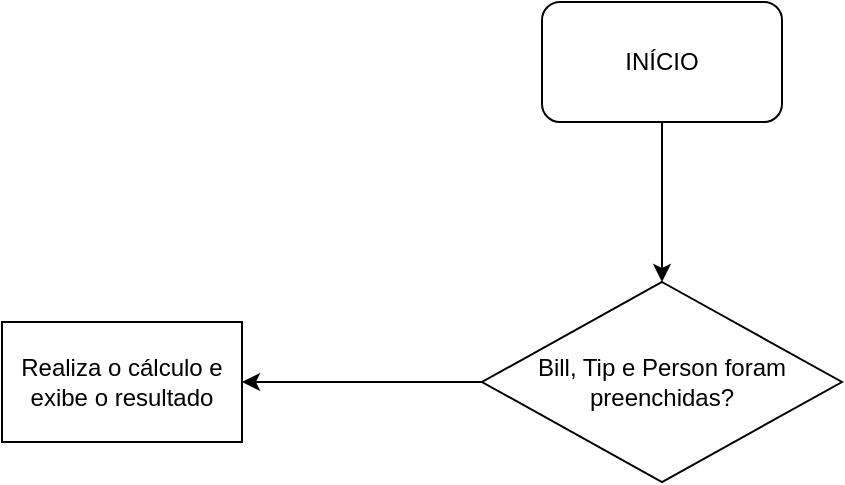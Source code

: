 <mxfile version="20.3.7" type="device"><diagram id="dx8sPDCyKO-eQux0q_bL" name="Página-1"><mxGraphModel dx="1102" dy="582" grid="1" gridSize="10" guides="1" tooltips="1" connect="1" arrows="1" fold="1" page="1" pageScale="1" pageWidth="827" pageHeight="1169" math="0" shadow="0"><root><mxCell id="0"/><mxCell id="1" parent="0"/><mxCell id="inJAJWY5ECSjLnS2j1l5-4" value="" style="edgeStyle=orthogonalEdgeStyle;rounded=0;orthogonalLoop=1;jettySize=auto;html=1;" edge="1" parent="1" source="inJAJWY5ECSjLnS2j1l5-1"><mxGeometry relative="1" as="geometry"><mxPoint x="400" y="210" as="targetPoint"/></mxGeometry></mxCell><mxCell id="inJAJWY5ECSjLnS2j1l5-1" value="INÍCIO&lt;br&gt;" style="rounded=1;whiteSpace=wrap;html=1;" vertex="1" parent="1"><mxGeometry x="340" y="70" width="120" height="60" as="geometry"/></mxCell><mxCell id="inJAJWY5ECSjLnS2j1l5-7" value="" style="edgeStyle=orthogonalEdgeStyle;rounded=0;orthogonalLoop=1;jettySize=auto;html=1;" edge="1" parent="1" source="inJAJWY5ECSjLnS2j1l5-5" target="inJAJWY5ECSjLnS2j1l5-6"><mxGeometry relative="1" as="geometry"/></mxCell><mxCell id="inJAJWY5ECSjLnS2j1l5-5" value="Bill, Tip e Person foram preenchidas?" style="rhombus;whiteSpace=wrap;html=1;" vertex="1" parent="1"><mxGeometry x="310" y="210" width="180" height="100" as="geometry"/></mxCell><mxCell id="inJAJWY5ECSjLnS2j1l5-6" value="Realiza o cálculo e exibe o resultado" style="whiteSpace=wrap;html=1;" vertex="1" parent="1"><mxGeometry x="70" y="230" width="120" height="60" as="geometry"/></mxCell></root></mxGraphModel></diagram></mxfile>